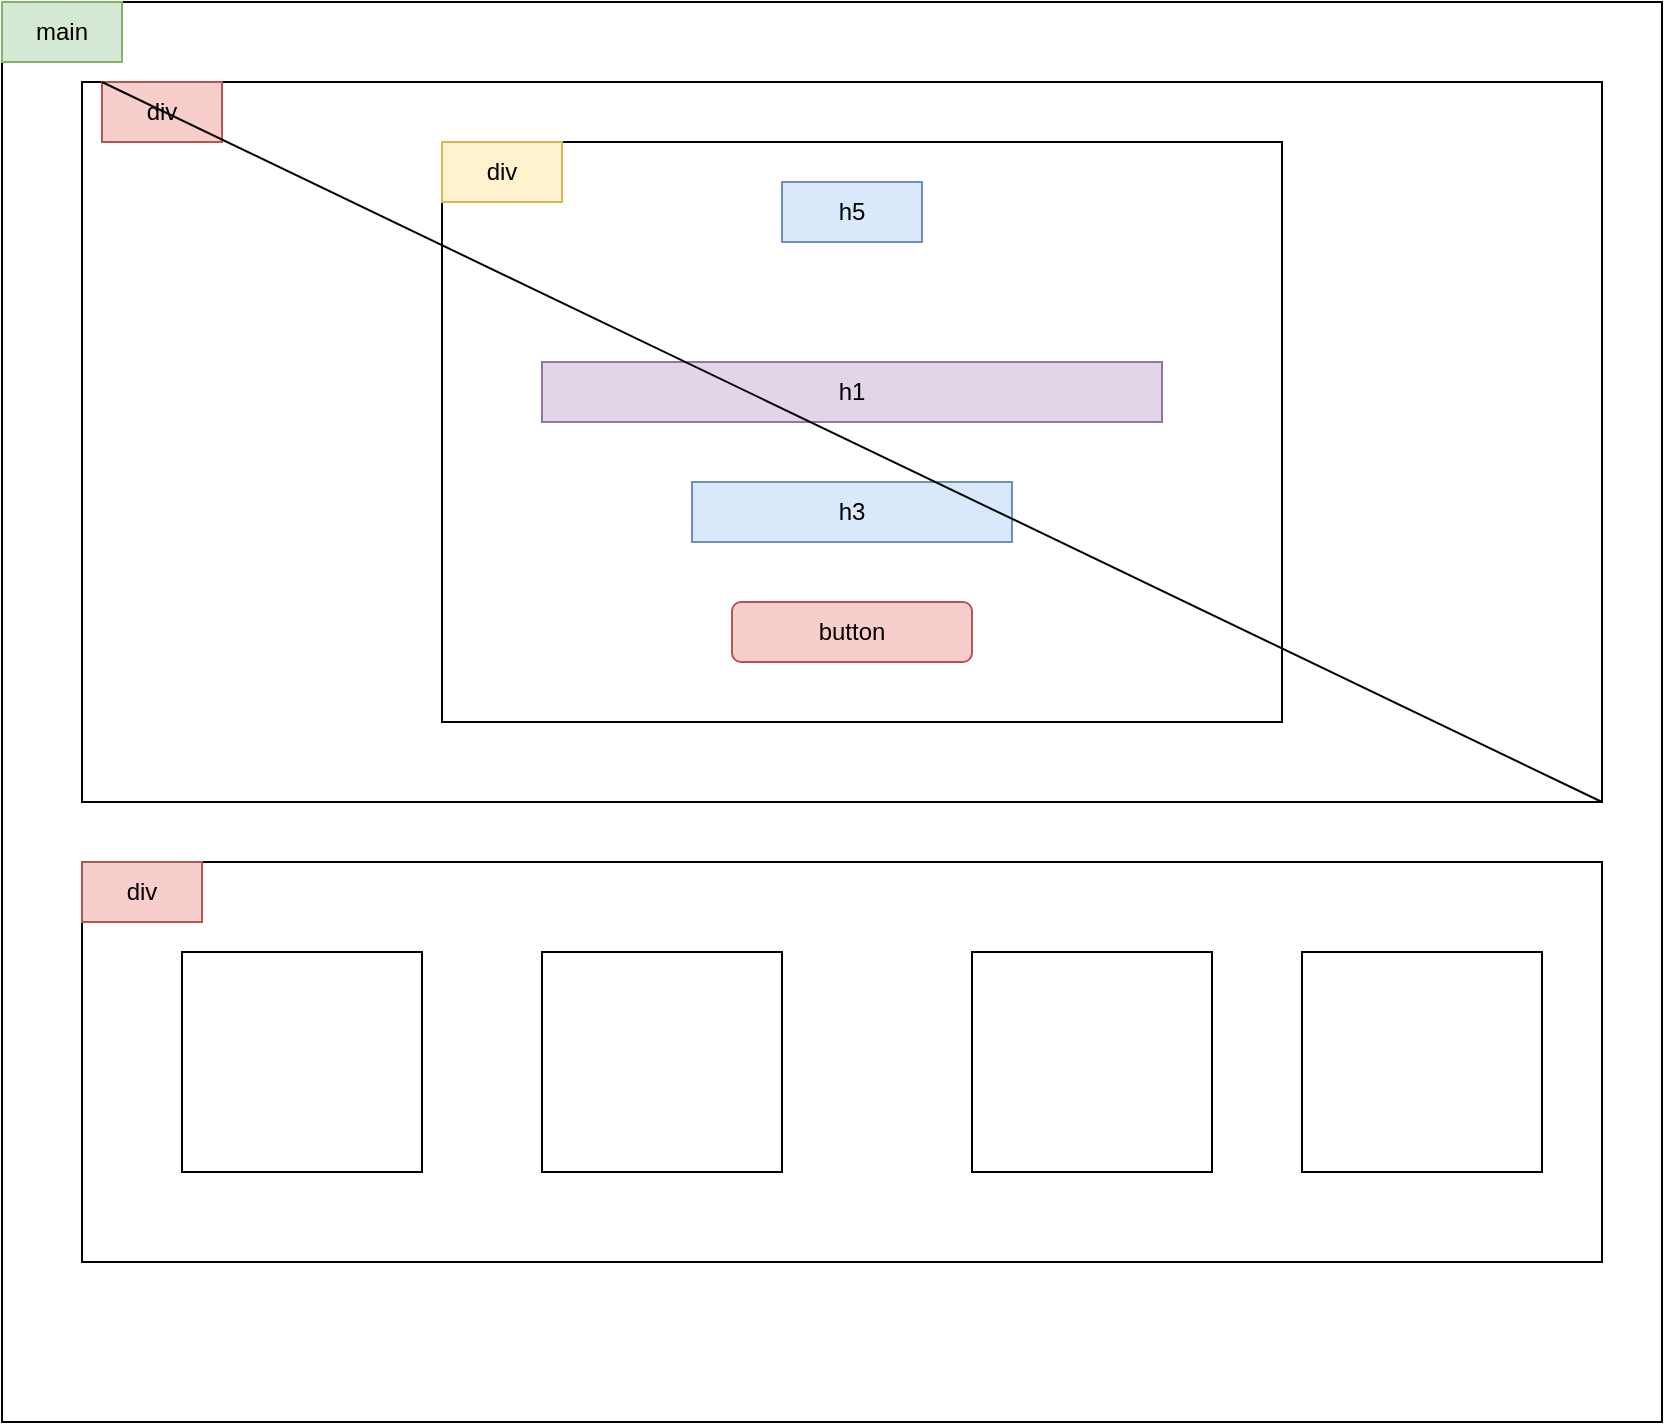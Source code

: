 <mxfile version="21.7.1" type="device">
  <diagram name="Page-1" id="GJ_rANYZ_voVsSWvN0BR">
    <mxGraphModel dx="1050" dy="542" grid="1" gridSize="10" guides="1" tooltips="1" connect="1" arrows="1" fold="1" page="1" pageScale="1" pageWidth="850" pageHeight="1100" math="0" shadow="0">
      <root>
        <mxCell id="0" />
        <mxCell id="1" parent="0" />
        <mxCell id="QXCr8s2CiWURYvBZmWhz-1" value="" style="rounded=0;whiteSpace=wrap;html=1;fillColor=none;" vertex="1" parent="1">
          <mxGeometry x="40" y="40" width="760" height="360" as="geometry" />
        </mxCell>
        <mxCell id="QXCr8s2CiWURYvBZmWhz-2" value="div" style="text;html=1;strokeColor=#b85450;fillColor=#f8cecc;align=center;verticalAlign=middle;whiteSpace=wrap;rounded=0;" vertex="1" parent="1">
          <mxGeometry x="50" y="40" width="60" height="30" as="geometry" />
        </mxCell>
        <mxCell id="QXCr8s2CiWURYvBZmWhz-3" value="h5" style="text;html=1;strokeColor=#6c8ebf;fillColor=#dae8fc;align=center;verticalAlign=middle;whiteSpace=wrap;rounded=0;" vertex="1" parent="1">
          <mxGeometry x="390" y="90" width="70" height="30" as="geometry" />
        </mxCell>
        <mxCell id="QXCr8s2CiWURYvBZmWhz-4" value="h1" style="text;html=1;strokeColor=#9673a6;fillColor=#e1d5e7;align=center;verticalAlign=middle;whiteSpace=wrap;rounded=0;" vertex="1" parent="1">
          <mxGeometry x="270" y="180" width="310" height="30" as="geometry" />
        </mxCell>
        <mxCell id="QXCr8s2CiWURYvBZmWhz-5" value="h3" style="text;html=1;strokeColor=#6c8ebf;fillColor=#dae8fc;align=center;verticalAlign=middle;whiteSpace=wrap;rounded=0;" vertex="1" parent="1">
          <mxGeometry x="345" y="240" width="160" height="30" as="geometry" />
        </mxCell>
        <mxCell id="QXCr8s2CiWURYvBZmWhz-6" value="" style="rounded=0;whiteSpace=wrap;html=1;fillColor=none;" vertex="1" parent="1">
          <mxGeometry x="220" y="70" width="420" height="290" as="geometry" />
        </mxCell>
        <mxCell id="QXCr8s2CiWURYvBZmWhz-7" value="div" style="text;html=1;strokeColor=#d6b656;fillColor=#fff2cc;align=center;verticalAlign=middle;whiteSpace=wrap;rounded=0;" vertex="1" parent="1">
          <mxGeometry x="220" y="70" width="60" height="30" as="geometry" />
        </mxCell>
        <mxCell id="QXCr8s2CiWURYvBZmWhz-8" value="button" style="rounded=1;whiteSpace=wrap;html=1;fillColor=#f8cecc;strokeColor=#b85450;" vertex="1" parent="1">
          <mxGeometry x="365" y="300" width="120" height="30" as="geometry" />
        </mxCell>
        <mxCell id="QXCr8s2CiWURYvBZmWhz-9" value="" style="endArrow=none;html=1;rounded=0;" edge="1" parent="1" target="QXCr8s2CiWURYvBZmWhz-1">
          <mxGeometry width="50" height="50" relative="1" as="geometry">
            <mxPoint x="50" y="400" as="sourcePoint" />
            <mxPoint x="100" y="350" as="targetPoint" />
          </mxGeometry>
        </mxCell>
        <mxCell id="QXCr8s2CiWURYvBZmWhz-14" value="" style="endArrow=none;html=1;rounded=0;exitX=1;exitY=1;exitDx=0;exitDy=0;" edge="1" parent="1" source="QXCr8s2CiWURYvBZmWhz-1">
          <mxGeometry width="50" height="50" relative="1" as="geometry">
            <mxPoint y="90" as="sourcePoint" />
            <mxPoint x="50" y="40" as="targetPoint" />
          </mxGeometry>
        </mxCell>
        <mxCell id="QXCr8s2CiWURYvBZmWhz-15" value="" style="rounded=0;whiteSpace=wrap;html=1;" vertex="1" parent="1">
          <mxGeometry x="40" y="430" width="760" height="200" as="geometry" />
        </mxCell>
        <mxCell id="QXCr8s2CiWURYvBZmWhz-16" value="" style="rounded=0;whiteSpace=wrap;html=1;" vertex="1" parent="1">
          <mxGeometry x="90" y="475" width="120" height="110" as="geometry" />
        </mxCell>
        <mxCell id="QXCr8s2CiWURYvBZmWhz-17" value="" style="rounded=0;whiteSpace=wrap;html=1;" vertex="1" parent="1">
          <mxGeometry x="270" y="475" width="120" height="110" as="geometry" />
        </mxCell>
        <mxCell id="QXCr8s2CiWURYvBZmWhz-18" value="" style="rounded=0;whiteSpace=wrap;html=1;" vertex="1" parent="1">
          <mxGeometry x="485" y="475" width="120" height="110" as="geometry" />
        </mxCell>
        <mxCell id="QXCr8s2CiWURYvBZmWhz-19" value="" style="rounded=0;whiteSpace=wrap;html=1;" vertex="1" parent="1">
          <mxGeometry x="650" y="475" width="120" height="110" as="geometry" />
        </mxCell>
        <mxCell id="QXCr8s2CiWURYvBZmWhz-20" value="div" style="text;html=1;strokeColor=#b85450;fillColor=#f8cecc;align=center;verticalAlign=middle;whiteSpace=wrap;rounded=0;" vertex="1" parent="1">
          <mxGeometry x="40" y="430" width="60" height="30" as="geometry" />
        </mxCell>
        <mxCell id="QXCr8s2CiWURYvBZmWhz-21" value="" style="rounded=0;whiteSpace=wrap;html=1;fillColor=none;" vertex="1" parent="1">
          <mxGeometry width="830" height="710" as="geometry" />
        </mxCell>
        <mxCell id="QXCr8s2CiWURYvBZmWhz-22" value="main" style="text;html=1;strokeColor=#82b366;fillColor=#d5e8d4;align=center;verticalAlign=middle;whiteSpace=wrap;rounded=0;" vertex="1" parent="1">
          <mxGeometry width="60" height="30" as="geometry" />
        </mxCell>
      </root>
    </mxGraphModel>
  </diagram>
</mxfile>
